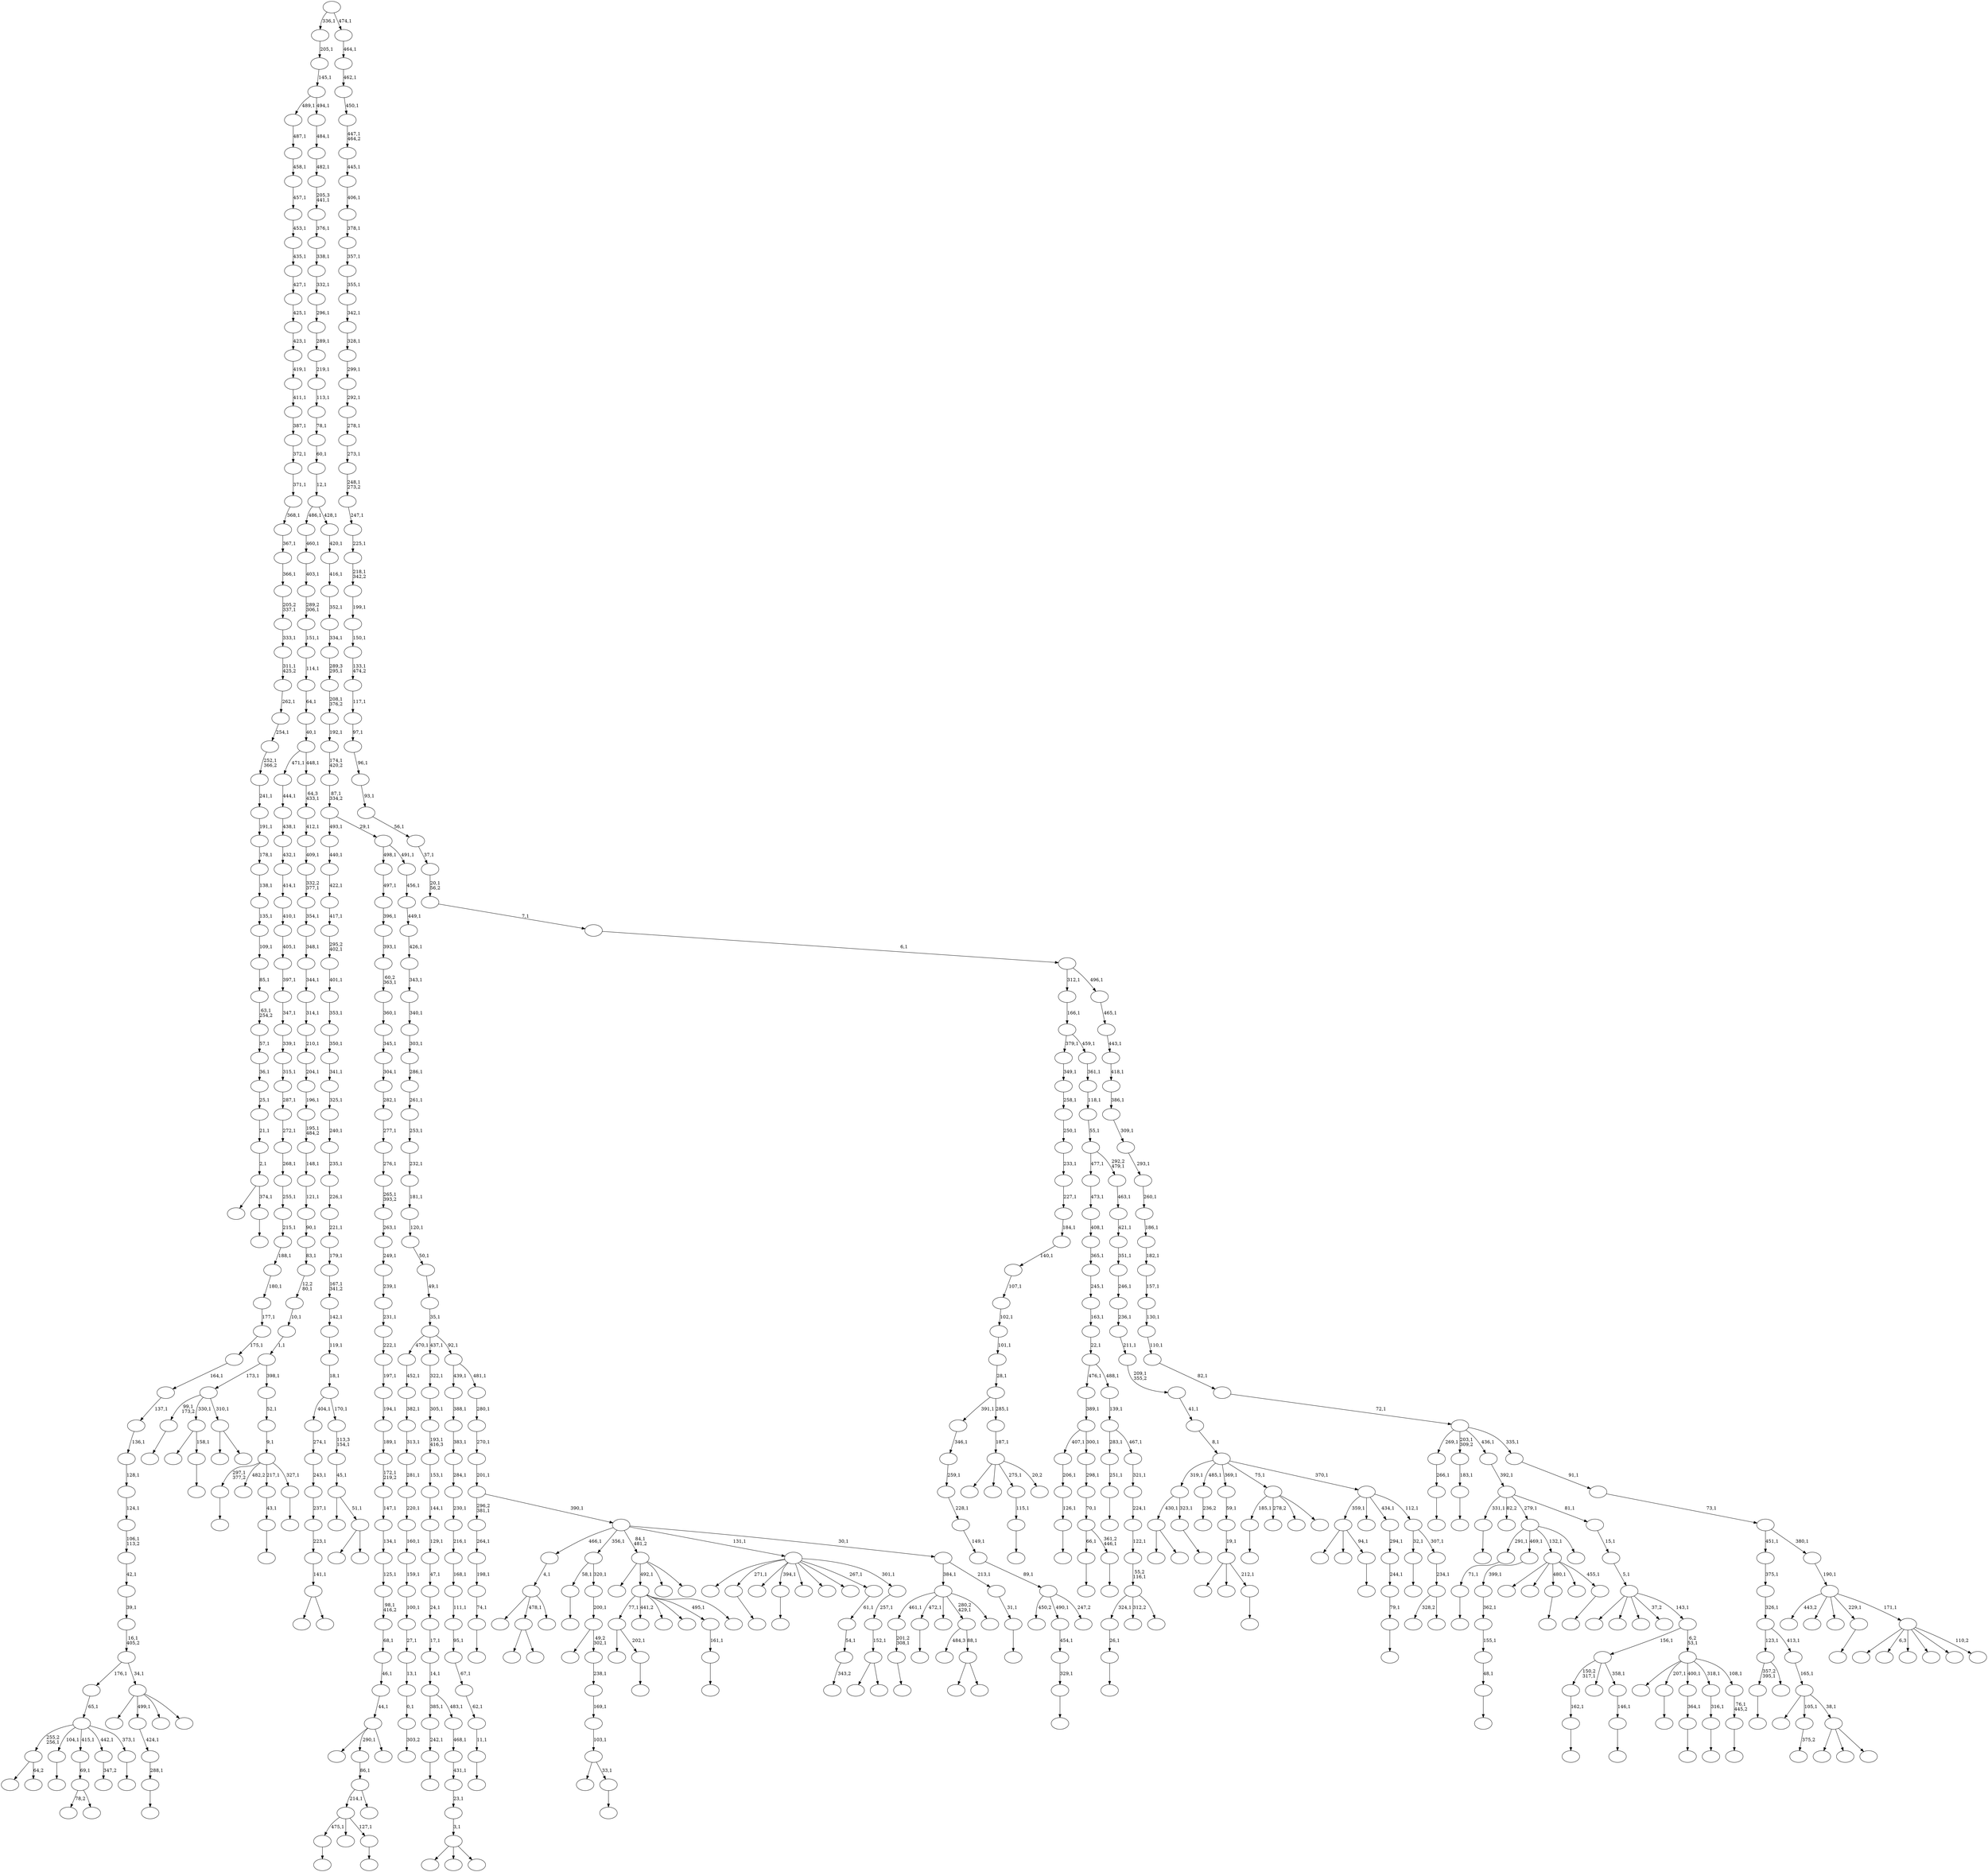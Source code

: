 digraph T {
	650 [label=""]
	649 [label=""]
	648 [label=""]
	647 [label=""]
	646 [label=""]
	645 [label=""]
	644 [label=""]
	643 [label=""]
	642 [label=""]
	641 [label=""]
	640 [label=""]
	639 [label=""]
	638 [label=""]
	637 [label=""]
	636 [label=""]
	635 [label=""]
	634 [label=""]
	633 [label=""]
	632 [label=""]
	631 [label=""]
	630 [label=""]
	629 [label=""]
	628 [label=""]
	627 [label=""]
	626 [label=""]
	625 [label=""]
	624 [label=""]
	623 [label=""]
	622 [label=""]
	621 [label=""]
	620 [label=""]
	619 [label=""]
	618 [label=""]
	617 [label=""]
	616 [label=""]
	615 [label=""]
	614 [label=""]
	613 [label=""]
	612 [label=""]
	611 [label=""]
	610 [label=""]
	609 [label=""]
	608 [label=""]
	607 [label=""]
	606 [label=""]
	605 [label=""]
	604 [label=""]
	603 [label=""]
	602 [label=""]
	601 [label=""]
	600 [label=""]
	599 [label=""]
	598 [label=""]
	597 [label=""]
	596 [label=""]
	595 [label=""]
	594 [label=""]
	593 [label=""]
	592 [label=""]
	591 [label=""]
	590 [label=""]
	589 [label=""]
	588 [label=""]
	587 [label=""]
	586 [label=""]
	585 [label=""]
	584 [label=""]
	583 [label=""]
	582 [label=""]
	581 [label=""]
	580 [label=""]
	579 [label=""]
	578 [label=""]
	577 [label=""]
	576 [label=""]
	575 [label=""]
	574 [label=""]
	573 [label=""]
	572 [label=""]
	571 [label=""]
	570 [label=""]
	569 [label=""]
	568 [label=""]
	567 [label=""]
	566 [label=""]
	565 [label=""]
	564 [label=""]
	563 [label=""]
	562 [label=""]
	561 [label=""]
	560 [label=""]
	559 [label=""]
	558 [label=""]
	557 [label=""]
	556 [label=""]
	555 [label=""]
	554 [label=""]
	553 [label=""]
	552 [label=""]
	551 [label=""]
	550 [label=""]
	549 [label=""]
	548 [label=""]
	547 [label=""]
	546 [label=""]
	545 [label=""]
	544 [label=""]
	543 [label=""]
	542 [label=""]
	541 [label=""]
	540 [label=""]
	539 [label=""]
	538 [label=""]
	537 [label=""]
	536 [label=""]
	535 [label=""]
	534 [label=""]
	533 [label=""]
	532 [label=""]
	531 [label=""]
	530 [label=""]
	529 [label=""]
	528 [label=""]
	527 [label=""]
	526 [label=""]
	525 [label=""]
	524 [label=""]
	523 [label=""]
	522 [label=""]
	521 [label=""]
	520 [label=""]
	519 [label=""]
	518 [label=""]
	517 [label=""]
	516 [label=""]
	515 [label=""]
	514 [label=""]
	513 [label=""]
	512 [label=""]
	511 [label=""]
	510 [label=""]
	509 [label=""]
	508 [label=""]
	507 [label=""]
	506 [label=""]
	505 [label=""]
	504 [label=""]
	503 [label=""]
	502 [label=""]
	501 [label=""]
	500 [label=""]
	499 [label=""]
	498 [label=""]
	497 [label=""]
	496 [label=""]
	495 [label=""]
	494 [label=""]
	493 [label=""]
	492 [label=""]
	491 [label=""]
	490 [label=""]
	489 [label=""]
	488 [label=""]
	487 [label=""]
	486 [label=""]
	485 [label=""]
	484 [label=""]
	483 [label=""]
	482 [label=""]
	481 [label=""]
	480 [label=""]
	479 [label=""]
	478 [label=""]
	477 [label=""]
	476 [label=""]
	475 [label=""]
	474 [label=""]
	473 [label=""]
	472 [label=""]
	471 [label=""]
	470 [label=""]
	469 [label=""]
	468 [label=""]
	467 [label=""]
	466 [label=""]
	465 [label=""]
	464 [label=""]
	463 [label=""]
	462 [label=""]
	461 [label=""]
	460 [label=""]
	459 [label=""]
	458 [label=""]
	457 [label=""]
	456 [label=""]
	455 [label=""]
	454 [label=""]
	453 [label=""]
	452 [label=""]
	451 [label=""]
	450 [label=""]
	449 [label=""]
	448 [label=""]
	447 [label=""]
	446 [label=""]
	445 [label=""]
	444 [label=""]
	443 [label=""]
	442 [label=""]
	441 [label=""]
	440 [label=""]
	439 [label=""]
	438 [label=""]
	437 [label=""]
	436 [label=""]
	435 [label=""]
	434 [label=""]
	433 [label=""]
	432 [label=""]
	431 [label=""]
	430 [label=""]
	429 [label=""]
	428 [label=""]
	427 [label=""]
	426 [label=""]
	425 [label=""]
	424 [label=""]
	423 [label=""]
	422 [label=""]
	421 [label=""]
	420 [label=""]
	419 [label=""]
	418 [label=""]
	417 [label=""]
	416 [label=""]
	415 [label=""]
	414 [label=""]
	413 [label=""]
	412 [label=""]
	411 [label=""]
	410 [label=""]
	409 [label=""]
	408 [label=""]
	407 [label=""]
	406 [label=""]
	405 [label=""]
	404 [label=""]
	403 [label=""]
	402 [label=""]
	401 [label=""]
	400 [label=""]
	399 [label=""]
	398 [label=""]
	397 [label=""]
	396 [label=""]
	395 [label=""]
	394 [label=""]
	393 [label=""]
	392 [label=""]
	391 [label=""]
	390 [label=""]
	389 [label=""]
	388 [label=""]
	387 [label=""]
	386 [label=""]
	385 [label=""]
	384 [label=""]
	383 [label=""]
	382 [label=""]
	381 [label=""]
	380 [label=""]
	379 [label=""]
	378 [label=""]
	377 [label=""]
	376 [label=""]
	375 [label=""]
	374 [label=""]
	373 [label=""]
	372 [label=""]
	371 [label=""]
	370 [label=""]
	369 [label=""]
	368 [label=""]
	367 [label=""]
	366 [label=""]
	365 [label=""]
	364 [label=""]
	363 [label=""]
	362 [label=""]
	361 [label=""]
	360 [label=""]
	359 [label=""]
	358 [label=""]
	357 [label=""]
	356 [label=""]
	355 [label=""]
	354 [label=""]
	353 [label=""]
	352 [label=""]
	351 [label=""]
	350 [label=""]
	349 [label=""]
	348 [label=""]
	347 [label=""]
	346 [label=""]
	345 [label=""]
	344 [label=""]
	343 [label=""]
	342 [label=""]
	341 [label=""]
	340 [label=""]
	339 [label=""]
	338 [label=""]
	337 [label=""]
	336 [label=""]
	335 [label=""]
	334 [label=""]
	333 [label=""]
	332 [label=""]
	331 [label=""]
	330 [label=""]
	329 [label=""]
	328 [label=""]
	327 [label=""]
	326 [label=""]
	325 [label=""]
	324 [label=""]
	323 [label=""]
	322 [label=""]
	321 [label=""]
	320 [label=""]
	319 [label=""]
	318 [label=""]
	317 [label=""]
	316 [label=""]
	315 [label=""]
	314 [label=""]
	313 [label=""]
	312 [label=""]
	311 [label=""]
	310 [label=""]
	309 [label=""]
	308 [label=""]
	307 [label=""]
	306 [label=""]
	305 [label=""]
	304 [label=""]
	303 [label=""]
	302 [label=""]
	301 [label=""]
	300 [label=""]
	299 [label=""]
	298 [label=""]
	297 [label=""]
	296 [label=""]
	295 [label=""]
	294 [label=""]
	293 [label=""]
	292 [label=""]
	291 [label=""]
	290 [label=""]
	289 [label=""]
	288 [label=""]
	287 [label=""]
	286 [label=""]
	285 [label=""]
	284 [label=""]
	283 [label=""]
	282 [label=""]
	281 [label=""]
	280 [label=""]
	279 [label=""]
	278 [label=""]
	277 [label=""]
	276 [label=""]
	275 [label=""]
	274 [label=""]
	273 [label=""]
	272 [label=""]
	271 [label=""]
	270 [label=""]
	269 [label=""]
	268 [label=""]
	267 [label=""]
	266 [label=""]
	265 [label=""]
	264 [label=""]
	263 [label=""]
	262 [label=""]
	261 [label=""]
	260 [label=""]
	259 [label=""]
	258 [label=""]
	257 [label=""]
	256 [label=""]
	255 [label=""]
	254 [label=""]
	253 [label=""]
	252 [label=""]
	251 [label=""]
	250 [label=""]
	249 [label=""]
	248 [label=""]
	247 [label=""]
	246 [label=""]
	245 [label=""]
	244 [label=""]
	243 [label=""]
	242 [label=""]
	241 [label=""]
	240 [label=""]
	239 [label=""]
	238 [label=""]
	237 [label=""]
	236 [label=""]
	235 [label=""]
	234 [label=""]
	233 [label=""]
	232 [label=""]
	231 [label=""]
	230 [label=""]
	229 [label=""]
	228 [label=""]
	227 [label=""]
	226 [label=""]
	225 [label=""]
	224 [label=""]
	223 [label=""]
	222 [label=""]
	221 [label=""]
	220 [label=""]
	219 [label=""]
	218 [label=""]
	217 [label=""]
	216 [label=""]
	215 [label=""]
	214 [label=""]
	213 [label=""]
	212 [label=""]
	211 [label=""]
	210 [label=""]
	209 [label=""]
	208 [label=""]
	207 [label=""]
	206 [label=""]
	205 [label=""]
	204 [label=""]
	203 [label=""]
	202 [label=""]
	201 [label=""]
	200 [label=""]
	199 [label=""]
	198 [label=""]
	197 [label=""]
	196 [label=""]
	195 [label=""]
	194 [label=""]
	193 [label=""]
	192 [label=""]
	191 [label=""]
	190 [label=""]
	189 [label=""]
	188 [label=""]
	187 [label=""]
	186 [label=""]
	185 [label=""]
	184 [label=""]
	183 [label=""]
	182 [label=""]
	181 [label=""]
	180 [label=""]
	179 [label=""]
	178 [label=""]
	177 [label=""]
	176 [label=""]
	175 [label=""]
	174 [label=""]
	173 [label=""]
	172 [label=""]
	171 [label=""]
	170 [label=""]
	169 [label=""]
	168 [label=""]
	167 [label=""]
	166 [label=""]
	165 [label=""]
	164 [label=""]
	163 [label=""]
	162 [label=""]
	161 [label=""]
	160 [label=""]
	159 [label=""]
	158 [label=""]
	157 [label=""]
	156 [label=""]
	155 [label=""]
	154 [label=""]
	153 [label=""]
	152 [label=""]
	151 [label=""]
	150 [label=""]
	149 [label=""]
	148 [label=""]
	147 [label=""]
	146 [label=""]
	145 [label=""]
	144 [label=""]
	143 [label=""]
	142 [label=""]
	141 [label=""]
	140 [label=""]
	139 [label=""]
	138 [label=""]
	137 [label=""]
	136 [label=""]
	135 [label=""]
	134 [label=""]
	133 [label=""]
	132 [label=""]
	131 [label=""]
	130 [label=""]
	129 [label=""]
	128 [label=""]
	127 [label=""]
	126 [label=""]
	125 [label=""]
	124 [label=""]
	123 [label=""]
	122 [label=""]
	121 [label=""]
	120 [label=""]
	119 [label=""]
	118 [label=""]
	117 [label=""]
	116 [label=""]
	115 [label=""]
	114 [label=""]
	113 [label=""]
	112 [label=""]
	111 [label=""]
	110 [label=""]
	109 [label=""]
	108 [label=""]
	107 [label=""]
	106 [label=""]
	105 [label=""]
	104 [label=""]
	103 [label=""]
	102 [label=""]
	101 [label=""]
	100 [label=""]
	99 [label=""]
	98 [label=""]
	97 [label=""]
	96 [label=""]
	95 [label=""]
	94 [label=""]
	93 [label=""]
	92 [label=""]
	91 [label=""]
	90 [label=""]
	89 [label=""]
	88 [label=""]
	87 [label=""]
	86 [label=""]
	85 [label=""]
	84 [label=""]
	83 [label=""]
	82 [label=""]
	81 [label=""]
	80 [label=""]
	79 [label=""]
	78 [label=""]
	77 [label=""]
	76 [label=""]
	75 [label=""]
	74 [label=""]
	73 [label=""]
	72 [label=""]
	71 [label=""]
	70 [label=""]
	69 [label=""]
	68 [label=""]
	67 [label=""]
	66 [label=""]
	65 [label=""]
	64 [label=""]
	63 [label=""]
	62 [label=""]
	61 [label=""]
	60 [label=""]
	59 [label=""]
	58 [label=""]
	57 [label=""]
	56 [label=""]
	55 [label=""]
	54 [label=""]
	53 [label=""]
	52 [label=""]
	51 [label=""]
	50 [label=""]
	49 [label=""]
	48 [label=""]
	47 [label=""]
	46 [label=""]
	45 [label=""]
	44 [label=""]
	43 [label=""]
	42 [label=""]
	41 [label=""]
	40 [label=""]
	39 [label=""]
	38 [label=""]
	37 [label=""]
	36 [label=""]
	35 [label=""]
	34 [label=""]
	33 [label=""]
	32 [label=""]
	31 [label=""]
	30 [label=""]
	29 [label=""]
	28 [label=""]
	27 [label=""]
	26 [label=""]
	25 [label=""]
	24 [label=""]
	23 [label=""]
	22 [label=""]
	21 [label=""]
	20 [label=""]
	19 [label=""]
	18 [label=""]
	17 [label=""]
	16 [label=""]
	15 [label=""]
	14 [label=""]
	13 [label=""]
	12 [label=""]
	11 [label=""]
	10 [label=""]
	9 [label=""]
	8 [label=""]
	7 [label=""]
	6 [label=""]
	5 [label=""]
	4 [label=""]
	3 [label=""]
	2 [label=""]
	1 [label=""]
	0 [label=""]
	643 -> 647 [label=""]
	643 -> 644 [label="64,2"]
	641 -> 642 [label=""]
	639 -> 640 [label=""]
	638 -> 639 [label="288,1"]
	637 -> 638 [label="424,1"]
	635 -> 636 [label=""]
	634 -> 635 [label="251,1"]
	632 -> 633 [label=""]
	631 -> 632 [label="201,2\n308,1"]
	627 -> 628 [label=""]
	626 -> 627 [label="162,1"]
	619 -> 620 [label=""]
	618 -> 649 [label=""]
	618 -> 619 [label="202,1"]
	616 -> 617 [label=""]
	611 -> 612 [label=""]
	607 -> 608 [label=""]
	606 -> 607 [label="11,1"]
	605 -> 606 [label="62,1"]
	604 -> 605 [label="67,1"]
	603 -> 604 [label="95,1"]
	602 -> 603 [label="111,1"]
	601 -> 602 [label="168,1"]
	600 -> 601 [label="216,1"]
	599 -> 600 [label="230,1"]
	598 -> 599 [label="284,1"]
	597 -> 598 [label="383,1"]
	596 -> 597 [label="388,1"]
	592 -> 593 [label=""]
	590 -> 591 [label=""]
	587 -> 588 [label="303,2"]
	586 -> 587 [label="0,1"]
	585 -> 586 [label="13,1"]
	584 -> 585 [label="27,1"]
	583 -> 584 [label="100,1"]
	582 -> 583 [label="159,1"]
	581 -> 582 [label="160,1"]
	580 -> 581 [label="220,1"]
	579 -> 580 [label="281,1"]
	578 -> 579 [label="313,1"]
	577 -> 578 [label="382,1"]
	576 -> 577 [label="452,1"]
	574 -> 575 [label=""]
	568 -> 629 [label=""]
	568 -> 569 [label=""]
	566 -> 567 [label=""]
	560 -> 561 [label=""]
	559 -> 560 [label="126,1"]
	558 -> 559 [label="206,1"]
	555 -> 556 [label=""]
	554 -> 574 [label="66,1"]
	554 -> 555 [label="361,2\n446,1"]
	553 -> 554 [label="70,1"]
	552 -> 553 [label="298,1"]
	551 -> 558 [label="407,1"]
	551 -> 552 [label="300,1"]
	550 -> 551 [label="389,1"]
	546 -> 613 [label="78,2"]
	546 -> 547 [label=""]
	545 -> 546 [label="69,1"]
	543 -> 544 [label=""]
	541 -> 542 [label=""]
	540 -> 541 [label="146,1"]
	539 -> 626 [label="150,2\n317,1"]
	539 -> 595 [label=""]
	539 -> 540 [label="358,1"]
	537 -> 538 [label=""]
	536 -> 537 [label="71,1"]
	534 -> 535 [label=""]
	532 -> 533 [label=""]
	531 -> 532 [label="48,1"]
	530 -> 531 [label="155,1"]
	529 -> 530 [label="362,1"]
	528 -> 529 [label="399,1"]
	525 -> 526 [label=""]
	524 -> 525 [label="26,1"]
	520 -> 521 [label=""]
	519 -> 520 [label="242,1"]
	517 -> 518 [label="347,2"]
	514 -> 515 [label=""]
	511 -> 512 [label=""]
	510 -> 568 [label="430,1"]
	510 -> 511 [label="323,1"]
	508 -> 509 [label=""]
	507 -> 508 [label="364,1"]
	502 -> 563 [label=""]
	502 -> 503 [label=""]
	498 -> 499 [label=""]
	496 -> 497 [label=""]
	495 -> 496 [label="329,1"]
	494 -> 495 [label="454,1"]
	490 -> 491 [label=""]
	489 -> 490 [label="161,1"]
	485 -> 486 [label=""]
	484 -> 643 [label="255,2\n256,1"]
	484 -> 566 [label="104,1"]
	484 -> 545 [label="415,1"]
	484 -> 517 [label="442,1"]
	484 -> 485 [label="373,1"]
	483 -> 484 [label="65,1"]
	475 -> 505 [label=""]
	475 -> 476 [label=""]
	474 -> 475 [label="141,1"]
	473 -> 474 [label="223,1"]
	472 -> 473 [label="237,1"]
	471 -> 472 [label="243,1"]
	470 -> 471 [label="274,1"]
	468 -> 589 [label=""]
	468 -> 502 [label="478,1"]
	468 -> 469 [label=""]
	467 -> 468 [label="4,1"]
	465 -> 466 [label=""]
	463 -> 513 [label=""]
	463 -> 487 [label=""]
	463 -> 464 [label=""]
	462 -> 463 [label="3,1"]
	461 -> 462 [label="23,1"]
	460 -> 461 [label="431,1"]
	459 -> 460 [label="468,1"]
	458 -> 519 [label="385,1"]
	458 -> 459 [label="483,1"]
	457 -> 458 [label="14,1"]
	456 -> 457 [label="17,1"]
	455 -> 456 [label="24,1"]
	454 -> 455 [label="47,1"]
	453 -> 454 [label="129,1"]
	452 -> 453 [label="144,1"]
	451 -> 452 [label="153,1"]
	450 -> 451 [label="193,1\n416,3"]
	449 -> 450 [label="305,1"]
	448 -> 449 [label="322,1"]
	445 -> 446 [label=""]
	441 -> 442 [label=""]
	440 -> 624 [label=""]
	440 -> 441 [label="374,1"]
	439 -> 440 [label="2,1"]
	438 -> 439 [label="21,1"]
	437 -> 438 [label="25,1"]
	436 -> 437 [label="36,1"]
	435 -> 436 [label="57,1"]
	434 -> 435 [label="63,1\n254,2"]
	433 -> 434 [label="85,1"]
	432 -> 433 [label="109,1"]
	431 -> 432 [label="135,1"]
	430 -> 431 [label="138,1"]
	429 -> 430 [label="178,1"]
	428 -> 429 [label="191,1"]
	427 -> 428 [label="241,1"]
	426 -> 427 [label="252,1\n366,2"]
	425 -> 426 [label="254,1"]
	424 -> 425 [label="262,1"]
	423 -> 424 [label="311,1\n425,2"]
	422 -> 423 [label="333,1"]
	421 -> 422 [label="205,2\n337,1"]
	420 -> 421 [label="366,1"]
	419 -> 420 [label="367,1"]
	418 -> 419 [label="368,1"]
	417 -> 418 [label="371,1"]
	416 -> 417 [label="372,1"]
	415 -> 416 [label="387,1"]
	414 -> 415 [label="411,1"]
	413 -> 414 [label="419,1"]
	412 -> 413 [label="423,1"]
	411 -> 412 [label="425,1"]
	410 -> 411 [label="427,1"]
	409 -> 410 [label="435,1"]
	408 -> 409 [label="453,1"]
	407 -> 408 [label="457,1"]
	406 -> 407 [label="458,1"]
	405 -> 406 [label="487,1"]
	403 -> 514 [label="357,2\n395,1"]
	403 -> 404 [label=""]
	398 -> 399 [label=""]
	397 -> 646 [label=""]
	397 -> 557 [label=""]
	397 -> 398 [label="94,1"]
	393 -> 394 [label=""]
	392 -> 611 [label="475,1"]
	392 -> 443 [label=""]
	392 -> 393 [label="127,1"]
	390 -> 615 [label=""]
	390 -> 391 [label=""]
	389 -> 481 [label=""]
	389 -> 390 [label="51,1"]
	388 -> 389 [label="45,1"]
	387 -> 388 [label="113,3\n154,1"]
	386 -> 470 [label="404,1"]
	386 -> 387 [label="170,1"]
	385 -> 386 [label="18,1"]
	384 -> 385 [label="119,1"]
	383 -> 384 [label="142,1"]
	382 -> 383 [label="167,1\n341,2"]
	381 -> 382 [label="179,1"]
	380 -> 381 [label="221,1"]
	379 -> 380 [label="226,1"]
	378 -> 379 [label="235,1"]
	377 -> 378 [label="240,1"]
	376 -> 377 [label="325,1"]
	375 -> 376 [label="341,1"]
	374 -> 375 [label="350,1"]
	373 -> 374 [label="353,1"]
	372 -> 373 [label="401,1"]
	371 -> 372 [label="295,2\n402,1"]
	370 -> 371 [label="417,1"]
	369 -> 370 [label="422,1"]
	368 -> 369 [label="440,1"]
	366 -> 367 [label=""]
	365 -> 366 [label="115,1"]
	362 -> 363 [label=""]
	361 -> 362 [label="316,1"]
	357 -> 358 [label=""]
	356 -> 501 [label=""]
	356 -> 357 [label="158,1"]
	354 -> 355 [label="236,2"]
	352 -> 353 [label=""]
	351 -> 352 [label="79,1"]
	350 -> 351 [label="244,1"]
	349 -> 350 [label="294,1"]
	347 -> 348 [label=""]
	345 -> 648 [label=""]
	345 -> 637 [label="499,1"]
	345 -> 492 [label=""]
	345 -> 346 [label=""]
	344 -> 483 [label="176,1"]
	344 -> 345 [label="34,1"]
	343 -> 344 [label="16,1\n405,2"]
	342 -> 343 [label="39,1"]
	341 -> 342 [label="42,1"]
	340 -> 341 [label="106,1\n113,2"]
	339 -> 340 [label="124,1"]
	338 -> 339 [label="128,1"]
	337 -> 338 [label="136,1"]
	336 -> 337 [label="137,1"]
	335 -> 336 [label="164,1"]
	334 -> 335 [label="175,1"]
	333 -> 334 [label="177,1"]
	332 -> 333 [label="180,1"]
	331 -> 332 [label="188,1"]
	330 -> 331 [label="215,1"]
	329 -> 330 [label="255,1"]
	328 -> 329 [label="268,1"]
	327 -> 328 [label="272,1"]
	326 -> 327 [label="287,1"]
	325 -> 326 [label="315,1"]
	324 -> 325 [label="339,1"]
	323 -> 324 [label="347,1"]
	322 -> 323 [label="397,1"]
	321 -> 322 [label="405,1"]
	320 -> 321 [label="410,1"]
	319 -> 320 [label="414,1"]
	318 -> 319 [label="432,1"]
	317 -> 318 [label="438,1"]
	316 -> 317 [label="444,1"]
	314 -> 315 [label=""]
	312 -> 313 [label=""]
	311 -> 312 [label="43,1"]
	309 -> 310 [label=""]
	308 -> 625 [label=""]
	308 -> 400 [label=""]
	308 -> 309 [label="212,1"]
	307 -> 308 [label="19,1"]
	306 -> 307 [label="59,1"]
	303 -> 304 [label=""]
	302 -> 570 [label=""]
	302 -> 548 [label=""]
	302 -> 543 [label="480,1"]
	302 -> 500 [label=""]
	302 -> 303 [label="455,1"]
	300 -> 301 [label="375,2"]
	298 -> 299 [label=""]
	297 -> 298 [label="266,1"]
	295 -> 359 [label=""]
	295 -> 296 [label=""]
	294 -> 564 [label="484,3"]
	294 -> 295 [label="88,1"]
	292 -> 527 [label=""]
	292 -> 293 [label=""]
	291 -> 465 [label="99,1\n173,2"]
	291 -> 356 [label="330,1"]
	291 -> 292 [label="310,1"]
	289 -> 290 [label=""]
	288 -> 623 [label=""]
	288 -> 289 [label="33,1"]
	287 -> 288 [label="103,1"]
	286 -> 287 [label="169,1"]
	285 -> 286 [label="238,1"]
	284 -> 402 [label=""]
	284 -> 285 [label="49,2\n302,1"]
	283 -> 284 [label="200,1"]
	282 -> 347 [label="58,1"]
	282 -> 283 [label="320,1"]
	280 -> 618 [label="77,1"]
	280 -> 610 [label="441,2"]
	280 -> 609 [label=""]
	280 -> 573 [label=""]
	280 -> 489 [label="495,1"]
	280 -> 281 [label=""]
	278 -> 631 [label="461,1"]
	278 -> 592 [label="472,1"]
	278 -> 478 [label=""]
	278 -> 294 [label="280,2\n429,1"]
	278 -> 279 [label=""]
	276 -> 641 [label="185,1"]
	276 -> 447 [label="278,2"]
	276 -> 305 [label=""]
	276 -> 277 [label=""]
	272 -> 614 [label="450,2"]
	272 -> 494 [label="490,1"]
	272 -> 273 [label="247,2"]
	271 -> 272 [label="89,1"]
	270 -> 271 [label="149,1"]
	269 -> 270 [label="228,1"]
	268 -> 269 [label="259,1"]
	267 -> 268 [label="346,1"]
	265 -> 536 [label="291,1"]
	265 -> 528 [label="469,1"]
	265 -> 302 [label="132,1"]
	265 -> 266 [label=""]
	263 -> 264 [label=""]
	262 -> 616 [label="297,1\n377,2"]
	262 -> 506 [label="482,2"]
	262 -> 311 [label="217,1"]
	262 -> 263 [label="327,1"]
	261 -> 262 [label="9,1"]
	260 -> 261 [label="52,1"]
	259 -> 291 [label="173,1"]
	259 -> 260 [label="398,1"]
	258 -> 259 [label="1,1"]
	257 -> 258 [label="10,1"]
	256 -> 257 [label="12,2\n80,1"]
	255 -> 256 [label="83,1"]
	254 -> 255 [label="90,1"]
	253 -> 254 [label="121,1"]
	252 -> 253 [label="148,1"]
	251 -> 252 [label="195,1\n484,2"]
	250 -> 251 [label="196,1"]
	249 -> 250 [label="204,1"]
	248 -> 249 [label="210,1"]
	247 -> 248 [label="314,1"]
	246 -> 247 [label="344,1"]
	245 -> 246 [label="348,1"]
	244 -> 245 [label="354,1"]
	243 -> 244 [label="332,2\n377,1"]
	242 -> 243 [label="409,1"]
	241 -> 242 [label="412,1"]
	240 -> 241 [label="64,3\n433,1"]
	239 -> 316 [label="471,1"]
	239 -> 240 [label="448,1"]
	238 -> 239 [label="40,1"]
	237 -> 238 [label="64,1"]
	236 -> 237 [label="114,1"]
	235 -> 236 [label="151,1"]
	234 -> 235 [label="289,2\n306,1"]
	233 -> 234 [label="403,1"]
	232 -> 233 [label="460,1"]
	229 -> 230 [label=""]
	228 -> 229 [label="74,1"]
	227 -> 228 [label="198,1"]
	226 -> 227 [label="264,1"]
	223 -> 224 [label="343,2"]
	222 -> 223 [label="54,1"]
	221 -> 222 [label="61,1"]
	219 -> 220 [label=""]
	218 -> 219 [label="183,1"]
	216 -> 524 [label="324,1"]
	216 -> 395 [label="312,2"]
	216 -> 217 [label=""]
	215 -> 216 [label="55,2\n116,1"]
	214 -> 215 [label="122,1"]
	213 -> 214 [label="224,1"]
	212 -> 213 [label="321,1"]
	211 -> 634 [label="283,1"]
	211 -> 212 [label="467,1"]
	210 -> 211 [label="139,1"]
	209 -> 550 [label="476,1"]
	209 -> 210 [label="488,1"]
	208 -> 209 [label="22,1"]
	207 -> 208 [label="163,1"]
	206 -> 207 [label="245,1"]
	205 -> 206 [label="365,1"]
	204 -> 205 [label="408,1"]
	203 -> 204 [label="473,1"]
	201 -> 565 [label=""]
	201 -> 479 [label=""]
	201 -> 202 [label=""]
	200 -> 622 [label=""]
	200 -> 300 [label="105,1"]
	200 -> 201 [label="38,1"]
	199 -> 200 [label="165,1"]
	198 -> 403 [label="123,1"]
	198 -> 199 [label="413,1"]
	197 -> 198 [label="326,1"]
	196 -> 197 [label="375,1"]
	194 -> 444 [label=""]
	194 -> 280 [label="492,1"]
	194 -> 274 [label=""]
	194 -> 195 [label=""]
	192 -> 193 [label=""]
	191 -> 192 [label="76,1\n445,2"]
	190 -> 594 [label=""]
	190 -> 590 [label="207,1"]
	190 -> 507 [label="400,1"]
	190 -> 361 [label="318,1"]
	190 -> 191 [label="108,1"]
	189 -> 539 [label="156,1"]
	189 -> 190 [label="6,2\n53,1"]
	188 -> 645 [label=""]
	188 -> 630 [label=""]
	188 -> 488 [label=""]
	188 -> 275 [label="37,2"]
	188 -> 189 [label="143,1"]
	187 -> 188 [label="5,1"]
	186 -> 187 [label="15,1"]
	185 -> 534 [label="331,1"]
	185 -> 360 [label="82,2"]
	185 -> 265 [label="279,1"]
	185 -> 186 [label="81,1"]
	184 -> 185 [label="392,1"]
	182 -> 392 [label="214,1"]
	182 -> 183 [label=""]
	181 -> 182 [label="86,1"]
	179 -> 571 [label=""]
	179 -> 504 [label=""]
	179 -> 365 [label="275,1"]
	179 -> 180 [label="20,2"]
	178 -> 179 [label="187,1"]
	177 -> 267 [label="391,1"]
	177 -> 178 [label="285,1"]
	176 -> 177 [label="28,1"]
	175 -> 176 [label="101,1"]
	174 -> 175 [label="102,1"]
	173 -> 174 [label="107,1"]
	172 -> 173 [label="140,1"]
	171 -> 172 [label="184,1"]
	170 -> 171 [label="227,1"]
	169 -> 170 [label="233,1"]
	168 -> 169 [label="250,1"]
	167 -> 168 [label="258,1"]
	166 -> 167 [label="349,1"]
	164 -> 523 [label=""]
	164 -> 165 [label=""]
	163 -> 164 [label="152,1"]
	162 -> 163 [label="257,1"]
	161 -> 621 [label=""]
	161 -> 498 [label="271,1"]
	161 -> 493 [label=""]
	161 -> 445 [label="394,1"]
	161 -> 401 [label=""]
	161 -> 231 [label=""]
	161 -> 225 [label=""]
	161 -> 221 [label="267,1"]
	161 -> 162 [label="301,1"]
	159 -> 482 [label=""]
	159 -> 181 [label="290,1"]
	159 -> 160 [label=""]
	158 -> 159 [label="44,1"]
	157 -> 158 [label="46,1"]
	156 -> 157 [label="68,1"]
	155 -> 156 [label="98,1\n416,2"]
	154 -> 155 [label="125,1"]
	153 -> 154 [label="134,1"]
	152 -> 153 [label="147,1"]
	151 -> 152 [label="172,1\n219,2"]
	150 -> 151 [label="189,1"]
	149 -> 150 [label="194,1"]
	148 -> 149 [label="197,1"]
	147 -> 148 [label="222,1"]
	146 -> 147 [label="231,1"]
	145 -> 146 [label="239,1"]
	144 -> 145 [label="249,1"]
	143 -> 144 [label="263,1"]
	142 -> 143 [label="265,1\n393,2"]
	141 -> 142 [label="276,1"]
	140 -> 141 [label="277,1"]
	139 -> 140 [label="282,1"]
	138 -> 139 [label="304,1"]
	137 -> 138 [label="345,1"]
	136 -> 137 [label="360,1"]
	135 -> 136 [label="60,2\n363,1"]
	134 -> 135 [label="393,1"]
	133 -> 134 [label="396,1"]
	132 -> 133 [label="497,1"]
	130 -> 131 [label=""]
	129 -> 130 [label="31,1"]
	128 -> 278 [label="384,1"]
	128 -> 129 [label="213,1"]
	127 -> 467 [label="466,1"]
	127 -> 282 [label="356,1"]
	127 -> 194 [label="84,1\n481,2"]
	127 -> 161 [label="131,1"]
	127 -> 128 [label="30,1"]
	126 -> 226 [label="296,2\n381,1"]
	126 -> 127 [label="390,1"]
	125 -> 126 [label="201,1"]
	124 -> 125 [label="270,1"]
	123 -> 124 [label="280,1"]
	122 -> 596 [label="439,1"]
	122 -> 123 [label="481,1"]
	121 -> 576 [label="470,1"]
	121 -> 448 [label="437,1"]
	121 -> 122 [label="92,1"]
	120 -> 121 [label="35,1"]
	119 -> 120 [label="49,1"]
	118 -> 119 [label="50,1"]
	117 -> 118 [label="120,1"]
	116 -> 117 [label="181,1"]
	115 -> 116 [label="232,1"]
	114 -> 115 [label="253,1"]
	113 -> 114 [label="261,1"]
	112 -> 113 [label="286,1"]
	111 -> 112 [label="303,1"]
	110 -> 111 [label="340,1"]
	109 -> 110 [label="343,1"]
	108 -> 109 [label="426,1"]
	107 -> 108 [label="449,1"]
	106 -> 107 [label="456,1"]
	105 -> 132 [label="498,1"]
	105 -> 106 [label="491,1"]
	104 -> 368 [label="493,1"]
	104 -> 105 [label="29,1"]
	103 -> 104 [label="87,1\n334,2"]
	102 -> 103 [label="174,1\n420,2"]
	101 -> 102 [label="192,1"]
	100 -> 101 [label="208,1\n376,2"]
	99 -> 100 [label="289,3\n295,1"]
	98 -> 99 [label="334,1"]
	97 -> 98 [label="352,1"]
	96 -> 97 [label="416,1"]
	95 -> 96 [label="420,1"]
	94 -> 232 [label="486,1"]
	94 -> 95 [label="428,1"]
	93 -> 94 [label="12,1"]
	92 -> 93 [label="60,1"]
	91 -> 92 [label="78,1"]
	90 -> 91 [label="113,1"]
	89 -> 90 [label="219,1"]
	88 -> 89 [label="289,1"]
	87 -> 88 [label="296,1"]
	86 -> 87 [label="332,1"]
	85 -> 86 [label="338,1"]
	84 -> 85 [label="376,1"]
	83 -> 84 [label="205,3\n441,1"]
	82 -> 83 [label="482,1"]
	81 -> 82 [label="484,1"]
	80 -> 405 [label="489,1"]
	80 -> 81 [label="494,1"]
	79 -> 80 [label="145,1"]
	78 -> 79 [label="205,1"]
	76 -> 77 [label=""]
	74 -> 549 [label="328,2"]
	74 -> 75 [label=""]
	73 -> 74 [label="234,1"]
	72 -> 76 [label="32,1"]
	72 -> 73 [label="307,1"]
	71 -> 397 [label="359,1"]
	71 -> 396 [label=""]
	71 -> 349 [label="434,1"]
	71 -> 72 [label="112,1"]
	70 -> 510 [label="319,1"]
	70 -> 354 [label="485,1"]
	70 -> 306 [label="369,1"]
	70 -> 276 [label="75,1"]
	70 -> 71 [label="370,1"]
	69 -> 70 [label="8,1"]
	68 -> 69 [label="41,1"]
	67 -> 68 [label="209,1\n355,2"]
	66 -> 67 [label="211,1"]
	65 -> 66 [label="236,1"]
	64 -> 65 [label="246,1"]
	63 -> 64 [label="351,1"]
	62 -> 63 [label="421,1"]
	61 -> 62 [label="463,1"]
	60 -> 203 [label="477,1"]
	60 -> 61 [label="292,2\n479,1"]
	59 -> 60 [label="55,1"]
	58 -> 59 [label="118,1"]
	57 -> 58 [label="361,1"]
	56 -> 166 [label="379,1"]
	56 -> 57 [label="459,1"]
	55 -> 56 [label="166,1"]
	53 -> 650 [label=""]
	53 -> 572 [label="6,3"]
	53 -> 562 [label=""]
	53 -> 522 [label=""]
	53 -> 477 [label=""]
	53 -> 54 [label="110,2"]
	52 -> 516 [label="443,2"]
	52 -> 480 [label=""]
	52 -> 364 [label=""]
	52 -> 314 [label="229,1"]
	52 -> 53 [label="171,1"]
	51 -> 52 [label="190,1"]
	50 -> 196 [label="451,1"]
	50 -> 51 [label="380,1"]
	49 -> 50 [label="73,1"]
	48 -> 49 [label="91,1"]
	47 -> 297 [label="269,1"]
	47 -> 218 [label="203,1\n309,2"]
	47 -> 184 [label="436,1"]
	47 -> 48 [label="335,1"]
	46 -> 47 [label="72,1"]
	45 -> 46 [label="82,1"]
	44 -> 45 [label="110,1"]
	43 -> 44 [label="130,1"]
	42 -> 43 [label="157,1"]
	41 -> 42 [label="182,1"]
	40 -> 41 [label="186,1"]
	39 -> 40 [label="260,1"]
	38 -> 39 [label="293,1"]
	37 -> 38 [label="309,1"]
	36 -> 37 [label="386,1"]
	35 -> 36 [label="418,1"]
	34 -> 35 [label="443,1"]
	33 -> 34 [label="465,1"]
	32 -> 55 [label="312,1"]
	32 -> 33 [label="496,1"]
	31 -> 32 [label="6,1"]
	30 -> 31 [label="7,1"]
	29 -> 30 [label="20,1\n56,2"]
	28 -> 29 [label="37,1"]
	27 -> 28 [label="56,1"]
	26 -> 27 [label="93,1"]
	25 -> 26 [label="96,1"]
	24 -> 25 [label="97,1"]
	23 -> 24 [label="117,1"]
	22 -> 23 [label="133,1\n474,2"]
	21 -> 22 [label="150,1"]
	20 -> 21 [label="199,1"]
	19 -> 20 [label="218,1\n342,2"]
	18 -> 19 [label="225,1"]
	17 -> 18 [label="247,1"]
	16 -> 17 [label="248,1\n273,2"]
	15 -> 16 [label="273,1"]
	14 -> 15 [label="278,1"]
	13 -> 14 [label="292,1"]
	12 -> 13 [label="299,1"]
	11 -> 12 [label="328,1"]
	10 -> 11 [label="342,1"]
	9 -> 10 [label="355,1"]
	8 -> 9 [label="357,1"]
	7 -> 8 [label="378,1"]
	6 -> 7 [label="406,1"]
	5 -> 6 [label="445,1"]
	4 -> 5 [label="447,1\n464,2"]
	3 -> 4 [label="450,1"]
	2 -> 3 [label="462,1"]
	1 -> 2 [label="464,1"]
	0 -> 78 [label="336,1"]
	0 -> 1 [label="474,1"]
}
